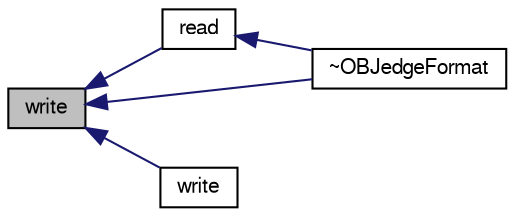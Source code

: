 digraph "write"
{
  bgcolor="transparent";
  edge [fontname="FreeSans",fontsize="10",labelfontname="FreeSans",labelfontsize="10"];
  node [fontname="FreeSans",fontsize="10",shape=record];
  rankdir="LR";
  Node166 [label="write",height=0.2,width=0.4,color="black", fillcolor="grey75", style="filled", fontcolor="black"];
  Node166 -> Node167 [dir="back",color="midnightblue",fontsize="10",style="solid",fontname="FreeSans"];
  Node167 [label="read",height=0.2,width=0.4,color="black",URL="$a21774.html#a464ebd67acbdff0014d4dae69e3ec4be",tooltip="Read from file. "];
  Node167 -> Node168 [dir="back",color="midnightblue",fontsize="10",style="solid",fontname="FreeSans"];
  Node168 [label="~OBJedgeFormat",height=0.2,width=0.4,color="black",URL="$a21774.html#afd0a7abd7b5e22feb5adf60bf3f0930a",tooltip="Destructor. "];
  Node166 -> Node169 [dir="back",color="midnightblue",fontsize="10",style="solid",fontname="FreeSans"];
  Node169 [label="write",height=0.2,width=0.4,color="black",URL="$a21774.html#a01c3b83ec613ee5baee3f67a188e98b1",tooltip="Write object file. "];
  Node166 -> Node168 [dir="back",color="midnightblue",fontsize="10",style="solid",fontname="FreeSans"];
}

